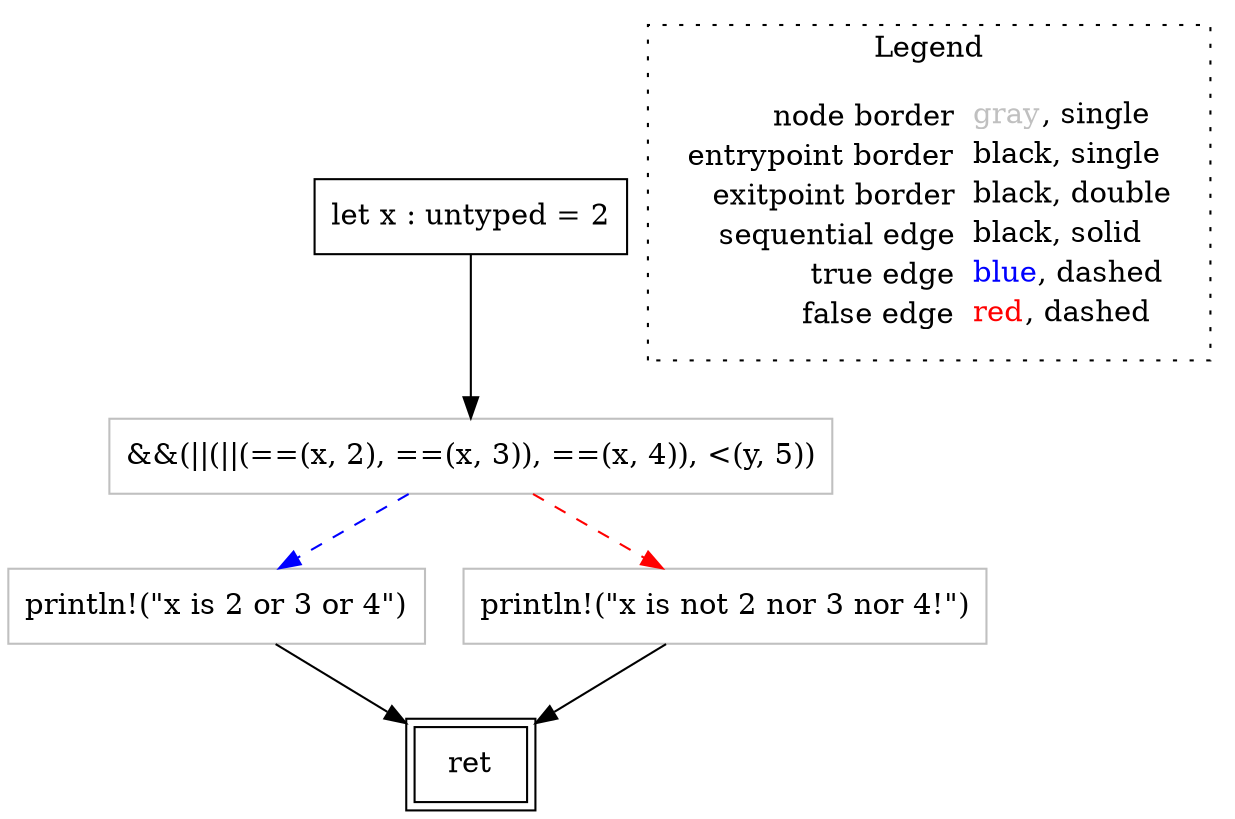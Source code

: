 digraph {
	"node0" [shape="rect",color="black",label=<let x : untyped = 2>];
	"node1" [shape="rect",color="gray",label=<&amp;&amp;(||(||(==(x, 2), ==(x, 3)), ==(x, 4)), &lt;(y, 5))>];
	"node2" [shape="rect",color="gray",label=<println!(&quot;x is 2 or 3 or 4&quot;)>];
	"node3" [shape="rect",color="gray",label=<println!(&quot;x is not 2 nor 3 nor 4!&quot;)>];
	"node4" [shape="rect",color="black",peripheries="2",label=<ret>];
	"node1" -> "node2" [color="blue",style="dashed"];
	"node1" -> "node3" [color="red",style="dashed"];
	"node0" -> "node1" [color="black"];
	"node2" -> "node4" [color="black"];
	"node3" -> "node4" [color="black"];
subgraph cluster_legend {
	label="Legend";
	style=dotted;
	node [shape=plaintext];
	"legend" [label=<<table border="0" cellpadding="2" cellspacing="0" cellborder="0"><tr><td align="right">node border&nbsp;</td><td align="left"><font color="gray">gray</font>, single</td></tr><tr><td align="right">entrypoint border&nbsp;</td><td align="left"><font color="black">black</font>, single</td></tr><tr><td align="right">exitpoint border&nbsp;</td><td align="left"><font color="black">black</font>, double</td></tr><tr><td align="right">sequential edge&nbsp;</td><td align="left"><font color="black">black</font>, solid</td></tr><tr><td align="right">true edge&nbsp;</td><td align="left"><font color="blue">blue</font>, dashed</td></tr><tr><td align="right">false edge&nbsp;</td><td align="left"><font color="red">red</font>, dashed</td></tr></table>>];
}

}
